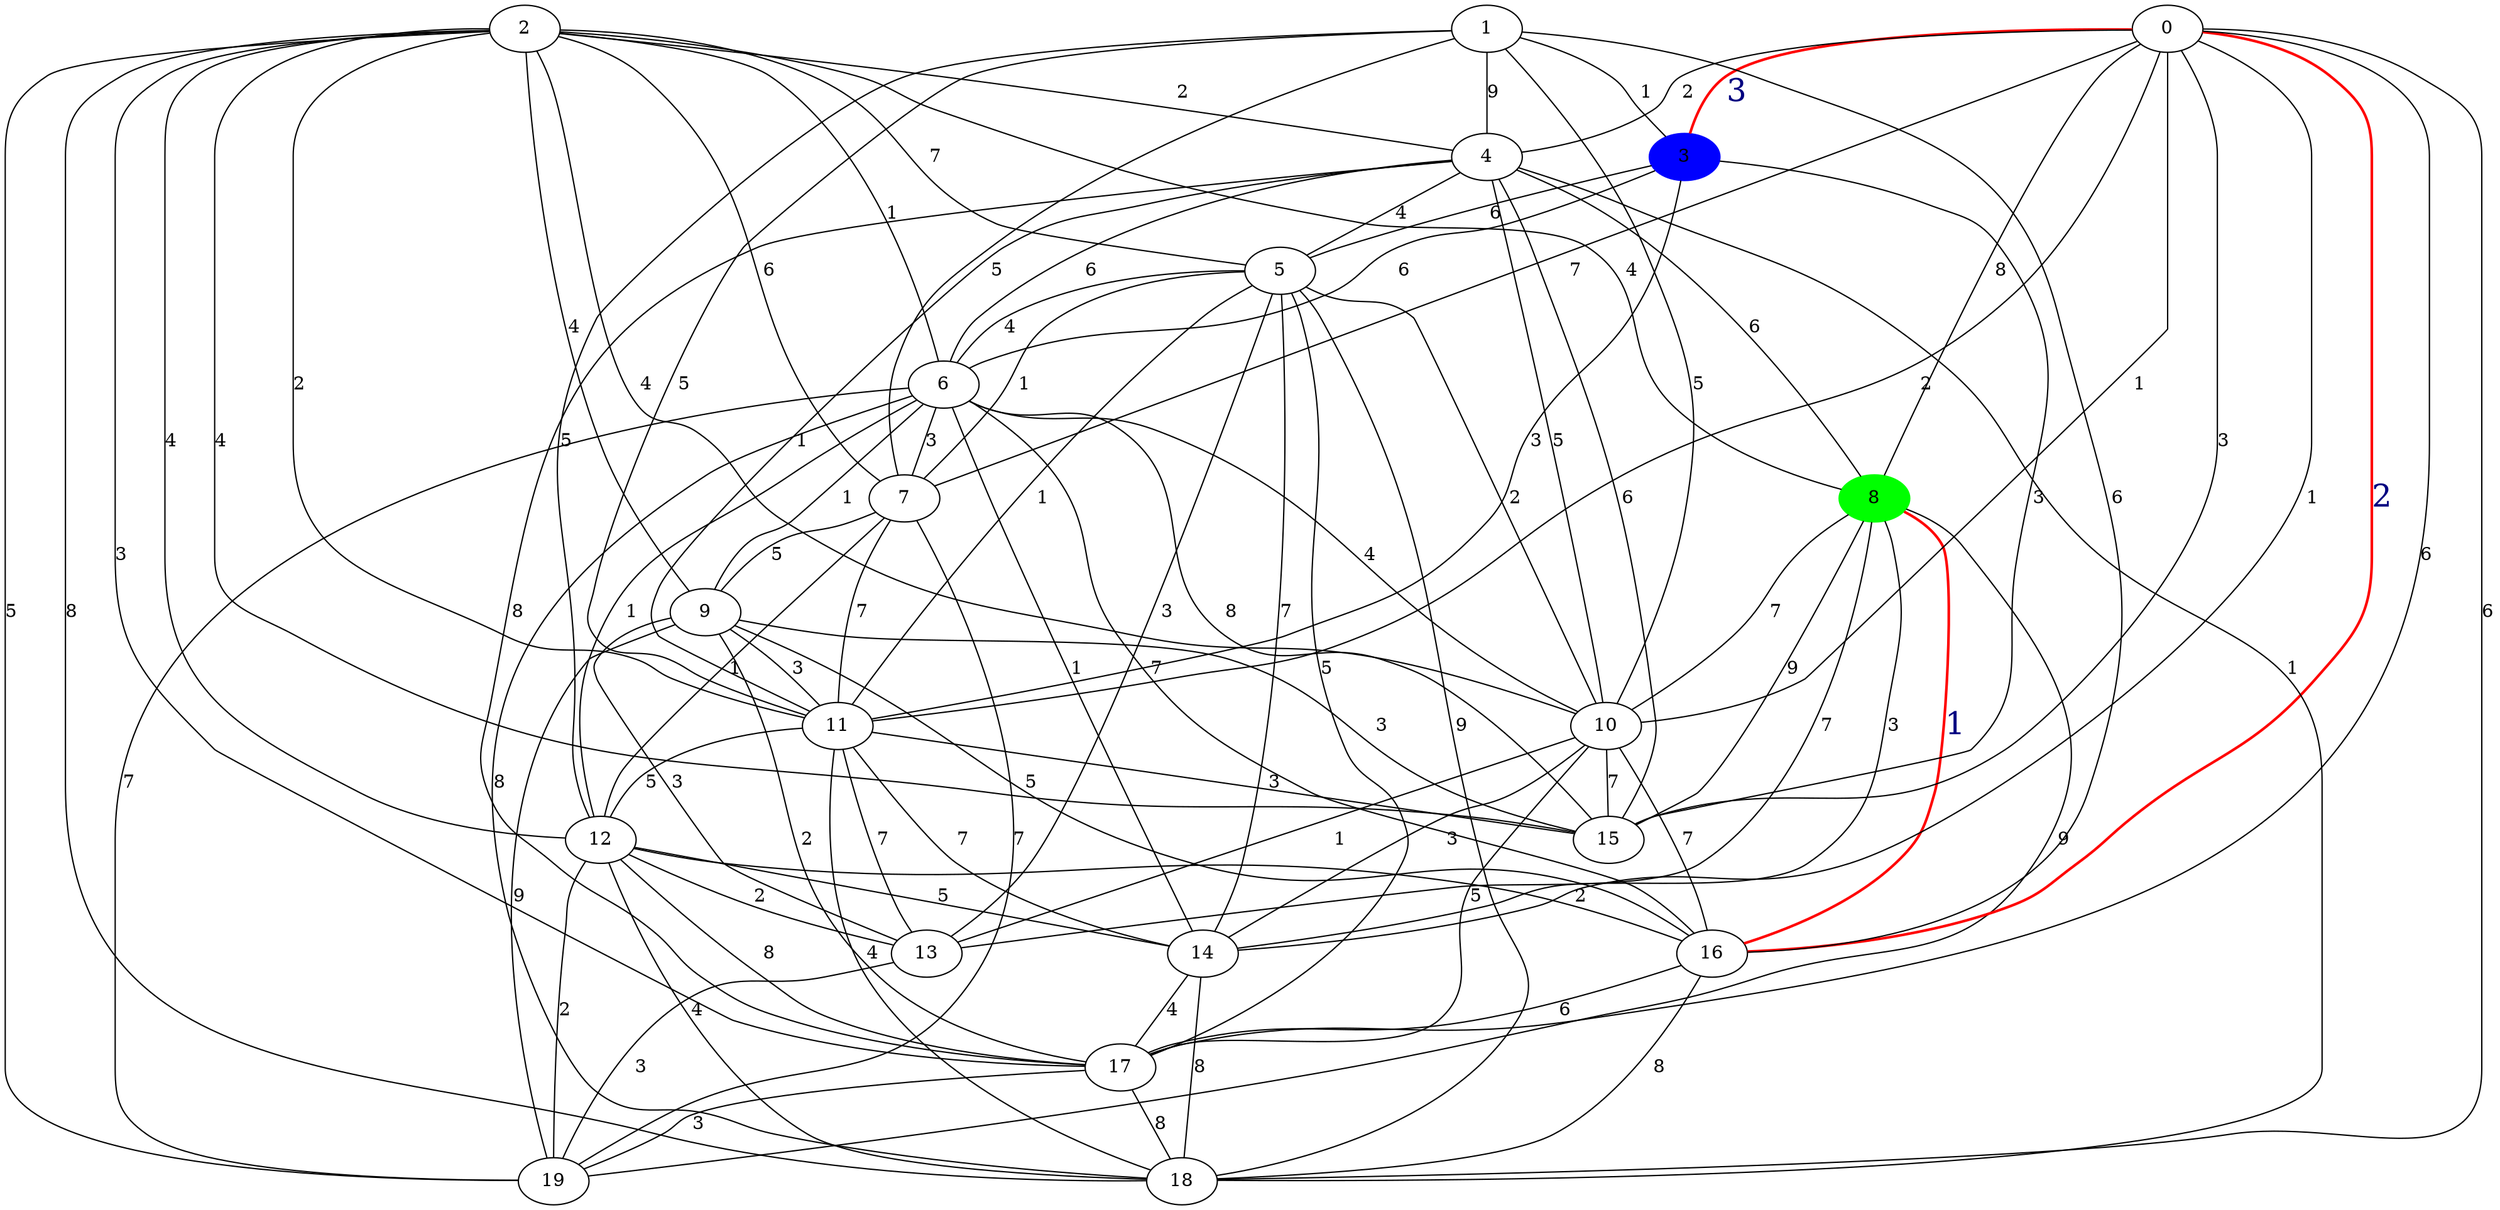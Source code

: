 graph weighted1 {
      8  [color = green, style = filled];
      3  [color = blue, style = filled];
      0 -- 3 [color=red,style = bold] [label = 3, fontcolor = navyblue,fontsize = 24] ;
      0 -- 4 [label = 2] ;
      0 -- 7 [label = 7] ;
      0 -- 8 [label = 8] ;
      0 -- 10 [label = 1] ;
      0 -- 11 [label = 2] ;
      0 -- 14 [label = 1] ;
      0 -- 15 [label = 3] ;
      0 -- 16 [color=red,style = bold] [label = 2, fontcolor = navyblue,fontsize = 24] ;
      0 -- 17 [label = 6] ;
      0 -- 18 [label = 6] ;
      1 -- 3 [label = 1] ;
      1 -- 4 [label = 9] ;
      1 -- 7 [label = 5] ;
      1 -- 10 [label = 5] ;
      1 -- 11 [label = 5] ;
      1 -- 12 [label = 5] ;
      1 -- 16 [label = 6] ;
      2 -- 4 [label = 2] ;
      2 -- 5 [label = 7] ;
      2 -- 6 [label = 1] ;
      2 -- 7 [label = 6] ;
      2 -- 8 [label = 4] ;
      2 -- 9 [label = 4] ;
      2 -- 10 [label = 4] ;
      2 -- 11 [label = 2] ;
      2 -- 12 [label = 4] ;
      2 -- 15 [label = 4] ;
      2 -- 17 [label = 3] ;
      2 -- 18 [label = 8] ;
      2 -- 19 [label = 5] ;
      3 -- 5 [label = 6] ;
      3 -- 6 [label = 6] ;
      3 -- 11 [label = 3] ;
      3 -- 15 [label = 3] ;
      4 -- 5 [label = 4] ;
      4 -- 6 [label = 6] ;
      4 -- 8 [label = 6] ;
      4 -- 10 [label = 5] ;
      4 -- 11 [label = 1] ;
      4 -- 15 [label = 6] ;
      4 -- 17 [label = 8] ;
      4 -- 18 [label = 1] ;
      5 -- 6 [label = 4] ;
      5 -- 7 [label = 1] ;
      5 -- 10 [label = 2] ;
      5 -- 11 [label = 1] ;
      5 -- 13 [label = 3] ;
      5 -- 14 [label = 7] ;
      5 -- 17 [label = 5] ;
      5 -- 18 [label = 9] ;
      6 -- 7 [label = 3] ;
      6 -- 9 [label = 1] ;
      6 -- 10 [label = 4] ;
      6 -- 12 [label = 1] ;
      6 -- 14 [label = 1] ;
      6 -- 15 [label = 8] ;
      6 -- 16 [label = 7] ;
      6 -- 18 [label = 8] ;
      6 -- 19 [label = 7] ;
      7 -- 9 [label = 5] ;
      7 -- 11 [label = 7] ;
      7 -- 12 [label = 1] ;
      7 -- 19 [label = 7] ;
      8 -- 10 [label = 7] ;
      8 -- 13 [label = 7] ;
      8 -- 14 [label = 3] ;
      8 -- 15 [label = 9] ;
      8 -- 16 [color=red,style = bold] [label = 1, fontcolor = navyblue,fontsize = 24] ;
      8 -- 19 [label = 9] ;
      9 -- 11 [label = 3] ;
      9 -- 13 [label = 3] ;
      9 -- 15 [label = 3] ;
      9 -- 16 [label = 5] ;
      9 -- 17 [label = 2] ;
      9 -- 19 [label = 9] ;
      10 -- 13 [label = 1] ;
      10 -- 14 [label = 3] ;
      10 -- 15 [label = 7] ;
      10 -- 16 [label = 7] ;
      10 -- 17 [label = 5] ;
      11 -- 12 [label = 5] ;
      11 -- 13 [label = 7] ;
      11 -- 14 [label = 7] ;
      11 -- 15 [label = 3] ;
      11 -- 18 [label = 4] ;
      12 -- 13 [label = 2] ;
      12 -- 14 [label = 5] ;
      12 -- 16 [label = 2] ;
      12 -- 17 [label = 8] ;
      12 -- 18 [label = 4] ;
      12 -- 19 [label = 2] ;
      13 -- 19 [label = 3] ;
      14 -- 17 [label = 4] ;
      14 -- 18 [label = 8] ;
      15 ;
      16 -- 17 [label = 6] ;
      16 -- 18 [label = 8] ;
      17 -- 18 [label = 8] ;
      17 -- 19 [label = 3] ;
      18 ;
      19 
}
